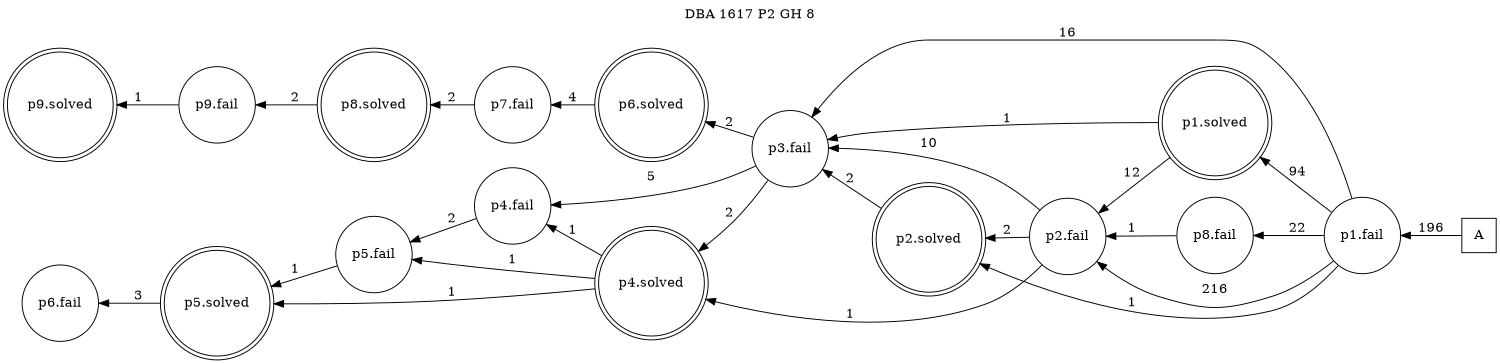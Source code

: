 digraph DBA_1617_P2_GH_8 {
labelloc="tl"
label= " DBA 1617 P2 GH 8 "
rankdir="RL";
graph [ size=" 10 , 10 !"]

"A" [shape="square" label="A"]
"p1.fail" [shape="circle" label="p1.fail"]
"p2.fail" [shape="circle" label="p2.fail"]
"p1.solved" [shape="doublecircle" label="p1.solved"]
"p3.fail" [shape="circle" label="p3.fail"]
"p2.solved" [shape="doublecircle" label="p2.solved"]
"p4.fail" [shape="circle" label="p4.fail"]
"p4.solved" [shape="doublecircle" label="p4.solved"]
"p5.solved" [shape="doublecircle" label="p5.solved"]
"p6.fail" [shape="circle" label="p6.fail"]
"p8.fail" [shape="circle" label="p8.fail"]
"p5.fail" [shape="circle" label="p5.fail"]
"p6.solved" [shape="doublecircle" label="p6.solved"]
"p7.fail" [shape="circle" label="p7.fail"]
"p8.solved" [shape="doublecircle" label="p8.solved"]
"p9.fail" [shape="circle" label="p9.fail"]
"p9.solved" [shape="doublecircle" label="p9.solved"]
"A" -> "p1.fail" [ label=196]
"p1.fail" -> "p2.fail" [ label=216]
"p1.fail" -> "p1.solved" [ label=94]
"p1.fail" -> "p3.fail" [ label=16]
"p1.fail" -> "p2.solved" [ label=1]
"p1.fail" -> "p8.fail" [ label=22]
"p2.fail" -> "p3.fail" [ label=10]
"p2.fail" -> "p2.solved" [ label=2]
"p2.fail" -> "p4.solved" [ label=1]
"p1.solved" -> "p2.fail" [ label=12]
"p1.solved" -> "p3.fail" [ label=1]
"p3.fail" -> "p4.fail" [ label=5]
"p3.fail" -> "p4.solved" [ label=2]
"p3.fail" -> "p6.solved" [ label=2]
"p2.solved" -> "p3.fail" [ label=2]
"p4.fail" -> "p5.fail" [ label=2]
"p4.solved" -> "p4.fail" [ label=1]
"p4.solved" -> "p5.solved" [ label=1]
"p4.solved" -> "p5.fail" [ label=1]
"p5.solved" -> "p6.fail" [ label=3]
"p8.fail" -> "p2.fail" [ label=1]
"p5.fail" -> "p5.solved" [ label=1]
"p6.solved" -> "p7.fail" [ label=4]
"p7.fail" -> "p8.solved" [ label=2]
"p8.solved" -> "p9.fail" [ label=2]
"p9.fail" -> "p9.solved" [ label=1]
}
